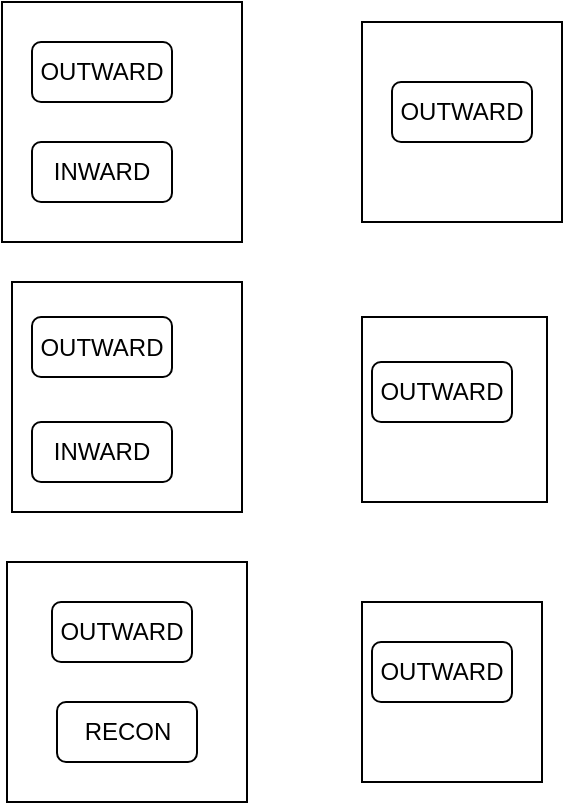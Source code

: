 <mxfile version="21.5.2" type="github">
  <diagram name="Page-1" id="vNcc59VQCfEPZOvDmemR">
    <mxGraphModel dx="1194" dy="642" grid="1" gridSize="10" guides="1" tooltips="1" connect="1" arrows="1" fold="1" page="1" pageScale="1" pageWidth="850" pageHeight="1100" math="0" shadow="0">
      <root>
        <mxCell id="0" />
        <mxCell id="1" parent="0" />
        <mxCell id="Pld-RQmMGz8kok_W18LP-1" value="" style="whiteSpace=wrap;html=1;aspect=fixed;" vertex="1" parent="1">
          <mxGeometry x="520" y="360" width="90" height="90" as="geometry" />
        </mxCell>
        <mxCell id="Pld-RQmMGz8kok_W18LP-2" value="" style="whiteSpace=wrap;html=1;aspect=fixed;" vertex="1" parent="1">
          <mxGeometry x="520" y="217.5" width="92.5" height="92.5" as="geometry" />
        </mxCell>
        <mxCell id="Pld-RQmMGz8kok_W18LP-3" value="" style="whiteSpace=wrap;html=1;aspect=fixed;" vertex="1" parent="1">
          <mxGeometry x="342.5" y="340" width="120" height="120" as="geometry" />
        </mxCell>
        <mxCell id="Pld-RQmMGz8kok_W18LP-4" value="" style="whiteSpace=wrap;html=1;aspect=fixed;" vertex="1" parent="1">
          <mxGeometry x="520" y="70" width="100" height="100" as="geometry" />
        </mxCell>
        <mxCell id="Pld-RQmMGz8kok_W18LP-5" value="" style="whiteSpace=wrap;html=1;aspect=fixed;" vertex="1" parent="1">
          <mxGeometry x="345" y="200" width="115" height="115" as="geometry" />
        </mxCell>
        <mxCell id="Pld-RQmMGz8kok_W18LP-6" value="" style="whiteSpace=wrap;html=1;aspect=fixed;" vertex="1" parent="1">
          <mxGeometry x="340" y="60" width="120" height="120" as="geometry" />
        </mxCell>
        <mxCell id="Pld-RQmMGz8kok_W18LP-8" value="OUTWARD" style="rounded=1;whiteSpace=wrap;html=1;" vertex="1" parent="1">
          <mxGeometry x="355" y="80" width="70" height="30" as="geometry" />
        </mxCell>
        <mxCell id="Pld-RQmMGz8kok_W18LP-9" value="OUTWARD" style="rounded=1;whiteSpace=wrap;html=1;" vertex="1" parent="1">
          <mxGeometry x="535" y="100" width="70" height="30" as="geometry" />
        </mxCell>
        <mxCell id="Pld-RQmMGz8kok_W18LP-10" value="INWARD" style="rounded=1;whiteSpace=wrap;html=1;" vertex="1" parent="1">
          <mxGeometry x="355" y="130" width="70" height="30" as="geometry" />
        </mxCell>
        <mxCell id="Pld-RQmMGz8kok_W18LP-11" value="OUTWARD" style="rounded=1;whiteSpace=wrap;html=1;" vertex="1" parent="1">
          <mxGeometry x="355" y="217.5" width="70" height="30" as="geometry" />
        </mxCell>
        <mxCell id="Pld-RQmMGz8kok_W18LP-12" value="INWARD" style="rounded=1;whiteSpace=wrap;html=1;" vertex="1" parent="1">
          <mxGeometry x="355" y="270" width="70" height="30" as="geometry" />
        </mxCell>
        <mxCell id="Pld-RQmMGz8kok_W18LP-13" value="OUTWARD" style="rounded=1;whiteSpace=wrap;html=1;" vertex="1" parent="1">
          <mxGeometry x="365" y="360" width="70" height="30" as="geometry" />
        </mxCell>
        <mxCell id="Pld-RQmMGz8kok_W18LP-14" value="RECON" style="rounded=1;whiteSpace=wrap;html=1;" vertex="1" parent="1">
          <mxGeometry x="367.5" y="410" width="70" height="30" as="geometry" />
        </mxCell>
        <mxCell id="Pld-RQmMGz8kok_W18LP-15" value="OUTWARD" style="rounded=1;whiteSpace=wrap;html=1;" vertex="1" parent="1">
          <mxGeometry x="525" y="240" width="70" height="30" as="geometry" />
        </mxCell>
        <mxCell id="Pld-RQmMGz8kok_W18LP-16" value="OUTWARD" style="rounded=1;whiteSpace=wrap;html=1;" vertex="1" parent="1">
          <mxGeometry x="525" y="380" width="70" height="30" as="geometry" />
        </mxCell>
      </root>
    </mxGraphModel>
  </diagram>
</mxfile>
